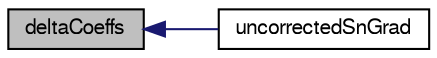 digraph "deltaCoeffs"
{
  bgcolor="transparent";
  edge [fontname="FreeSans",fontsize="10",labelfontname="FreeSans",labelfontsize="10"];
  node [fontname="FreeSans",fontsize="10",shape=record];
  rankdir="LR";
  Node638 [label="deltaCoeffs",height=0.2,width=0.4,color="black", fillcolor="grey75", style="filled", fontcolor="black"];
  Node638 -> Node639 [dir="back",color="midnightblue",fontsize="10",style="solid",fontname="FreeSans"];
  Node639 [label="uncorrectedSnGrad",height=0.2,width=0.4,color="black",URL="$a22614.html#aed5e8fa09df345d40179b6a91c17e7ef",tooltip="Construct from mesh and data stream. "];
}
